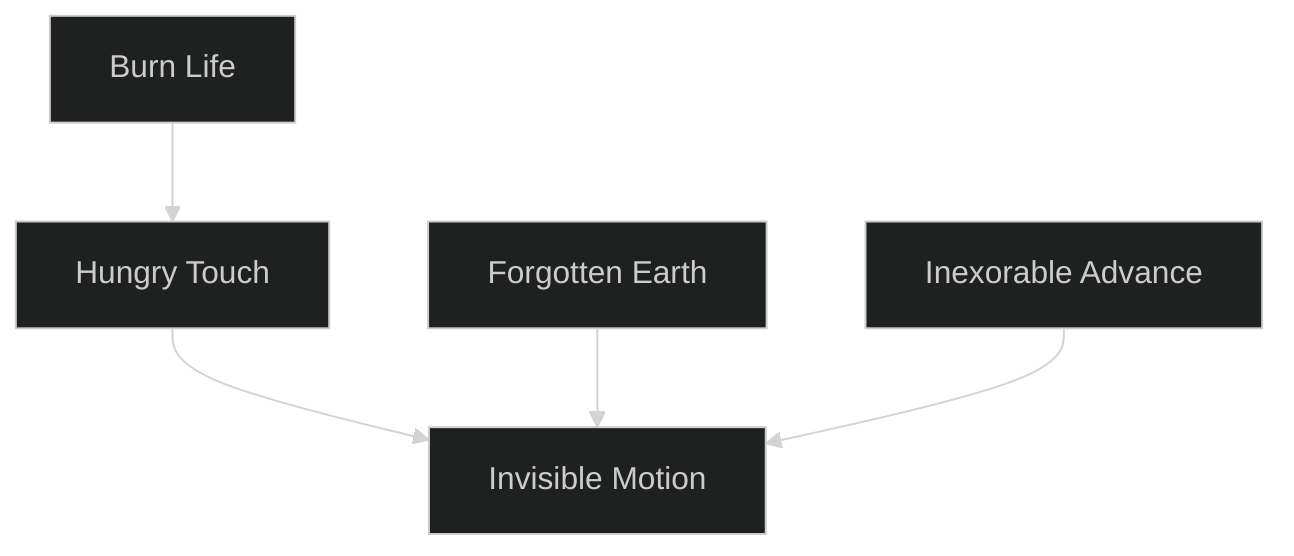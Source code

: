 ---
config:
  theme: dark
---
flowchart TD

    burn_life[Burn Life]
    click burn_life callback "
        Burn Life<br>
        <br>
        Cost: 3 motes per dot<br>
        Duration: One scene<br>
        Type: Simple<br>
        Minimum Athletics: 2<br>
        Minimum Essence: 2<br>
        Prerequisite Charms: None<br>
        <br>
        The character draws upon the long thread of his
        own future destiny for power, sacrificing a few days
        or weeks of lifespan to suffuse his physical form with
        Essence. His player rolls Essence + Athletics. Each
        success represents one point that the Exalt can add
        to his Strength, Dexterity or Stamina until the end
        of the scene; he cannot raise any of them by more
        than his Essence. These improvements add normally
        to his damage, running speed or soak. Each
        increase costs 3 motes of Essence and three days of
        lifespan. Successes not paid for are lost. Increases to
        his Attributes are dice bonuses added by a Charm
        and should be considered as such when determining
        the maximum effect of other dice-bonus Charms.
        Sidereal Exalted may always use their Conviction
        with this Charm.
        "

    hungry_touch[Hungry Touch]
    burn_life --> hungry_touch
    click hungry_touch callback "
        Hungry Touch<br>
        <br>
        Cost: 1 mote per target number reduction or damage point<br>
        Duration: Instant<br>
        Type: Supplemental<br>
        Minimum Athletics: 3<br>
        Minimum Essence: 2<br>
        Prerequisite Charms: Burn Life<br>
        <br>
        With a single blow, the character consumes the
        destiny of an object, bringing that destiny partway
        toward or immediately to its final conclusion. When
        attempting to destroy an object with a feat of
        strength, the character can use this Charm to reduce
        the target number of the Willpower roll to
        boost her Strength + Athletics. If she succeeds at
        destroying the object, she recovers the Willpower
        point spent. Alternately, when attacking an object,
        the character can buy up to her Essence in additional
        points of damage at 1 mote each.
        "

    forgotten_earth[Forgotten Earth]
    click forgotten_earth callback "
        Forgotten Earth<br>
        <br>
        Cost: 1 mote<br>
        Duration: Instant<br>
        Type: Reflexive<br>
        Minimum Athletics: 2<br>
        Minimum Essence: 1<br>
        Prerequisite Charms: None<br>
        <br>
        For a moment, the character cuts the connection
        between herself and the ground, and her destiny lies in
        the air. She triples her leaping distance for a single jump.
        "

    inexorable_advance[Inexorable Advance]
    click inexorable_advance callback "
        Inexorable Advance<br>
        <br>
        Cost: 1 mote<br>
        Duration: Five turns<br>
        Type: Simple<br>
        Minimum Athletics: 3<br>
        Minimum Essence: 2<br>
        Prerequisite Charms: None<br>
        <br>
        Eliding the moments of her own life between
        footsteps, or between the beginning of a gesture and its
        end, the character acts without the need for motion.
        She suffers no wound or armor penalties of any sort, nor
        any penalties that reduce her running speed. When
        characters first learn this Charm, their movements
        involve flickering shifts in their position — as if others
        saw them through a strobe light. With a few days'
        practice, however, they can smooth out this effect,
        moving with a fluid grace that appears to ignore normal
        anatomical constraints.
        "

    invisible_motion[Invisible Motion]
    hungry_touch --> invisible_motion
    forgotten_earth --> invisible_motion
    inexorable_advance --> invisible_motion
    click invisible_motion callback "
        Invisible Motion<br>
        <br>
        Cost: 10 motes, 1 Willpower, 1 health level<br>
        Duration: One day<br>
        Type: Simple<br>
        Minimum Athletics: 4<br>
        Minimum Essence: 3<br>
        Prerequisite Charms: Hungry Touch, Forgotten Earth, Inexorable Advance<br>
        <br>
        This Charm uses a prayer strip marked with the
        scripture of the Maiden and the Dust. The character
        wraps it around his forehead or neck, whereupon it
        exudes a soft scent of lilacs and decay. For the rest of the
        day, the character receives the benefits of the Inexorable
        Advance Charm every turn. This continuous simplification
        of his movements also reduces the fatigue value of
        his armor by two, to a minimum of zero. A fatigue value
        of zero means that the character need never roll to see if
        he becomes fatigued from wearing the armor. In addition,
        the character can compress more action and more
        complex action into the fractional seconds of his life he
        skips over and reduces to instantaneousness. He doubles
        his movement rate and receives a number of automatic
        successes equal to his Athletics score to divide in any
        fashion among his physical actions every turn. The
        character can reserve some of these successes for reflexive
        actions later in the turn, but successes not used by the
        end of each turn are lost.
        "
